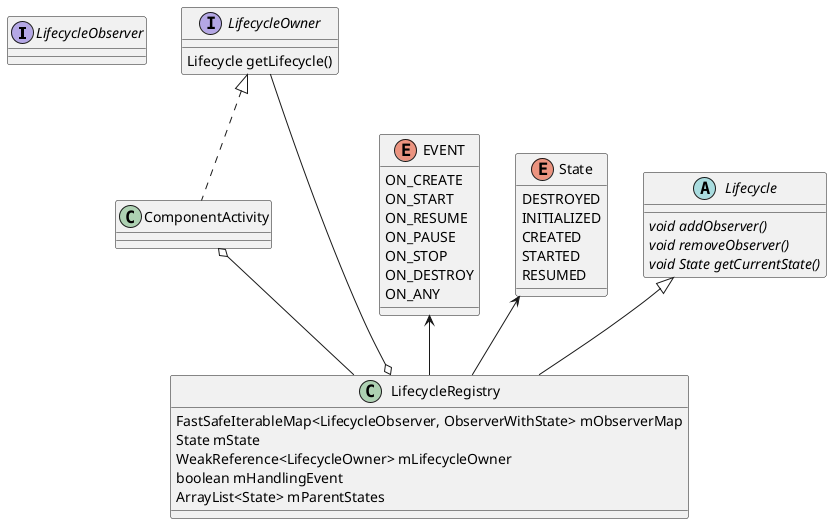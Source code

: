 @startuml
interface LifecycleObserver
interface LifecycleOwner {
    Lifecycle getLifecycle()
}
enum EVENT {
    ON_CREATE
    ON_START
    ON_RESUME
    ON_PAUSE
    ON_STOP
    ON_DESTROY
    ON_ANY
}
enum State {
    DESTROYED
    INITIALIZED
    CREATED
    STARTED
    RESUMED
}
abstract class Lifecycle {
    {abstract} void addObserver()
    {abstract} void removeObserver()
    {abstract} void State getCurrentState()
}
class LifecycleRegistry {
    FastSafeIterableMap<LifecycleObserver, ObserverWithState> mObserverMap
    State mState
    WeakReference<LifecycleOwner> mLifecycleOwner
    boolean mHandlingEvent
    ArrayList<State> mParentStates
}

class ComponentActivity

Lifecycle <|-- LifecycleRegistry
LifecycleRegistry o-- LifecycleOwner

State <-- LifecycleRegistry
 EVENT <-- LifecycleRegistry

LifecycleOwner <|.. ComponentActivity
ComponentActivity o-- LifecycleRegistry

@enduml

